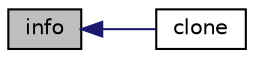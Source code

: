 digraph "info"
{
  bgcolor="transparent";
  edge [fontname="Helvetica",fontsize="10",labelfontname="Helvetica",labelfontsize="10"];
  node [fontname="Helvetica",fontsize="10",shape=record];
  rankdir="LR";
  Node2421 [label="info",height=0.2,width=0.4,color="black", fillcolor="grey75", style="filled", fontcolor="black"];
  Node2421 -> Node2422 [dir="back",color="midnightblue",fontsize="10",style="solid",fontname="Helvetica"];
  Node2422 [label="clone",height=0.2,width=0.4,color="black",URL="$a25505.html#a4b8b12138e0404f4dc17754f194bc421",tooltip="Construct and return a clone using supplied owner cloud. "];
}

